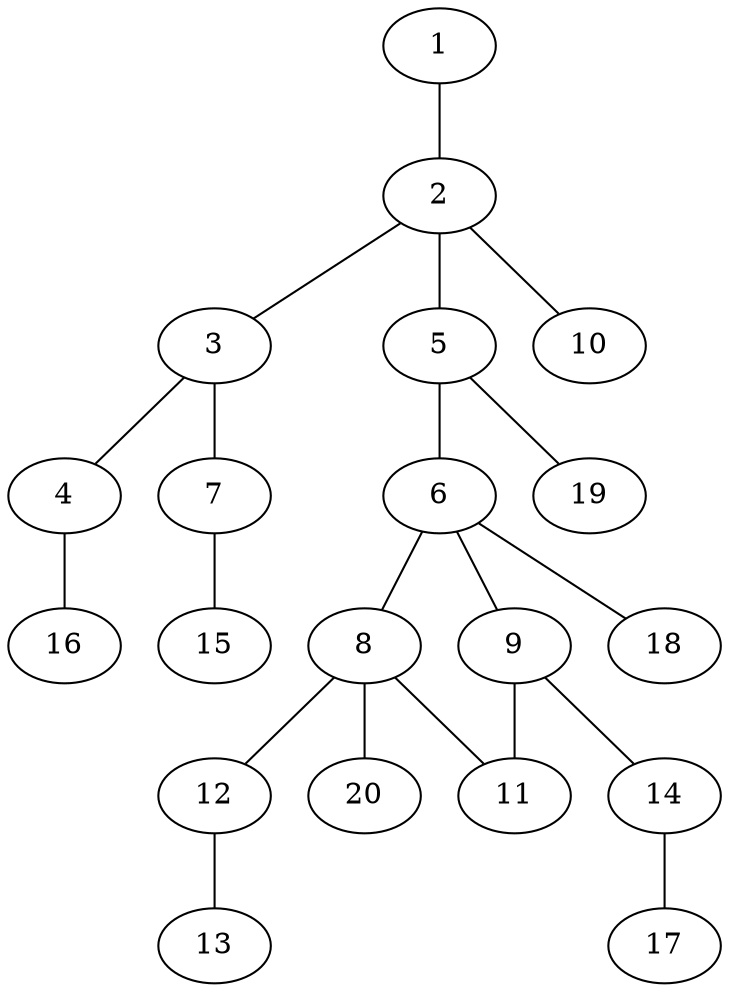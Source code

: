 graph graphname {1--2
2--3
2--5
2--10
3--4
3--7
4--16
5--6
5--19
6--8
6--9
6--18
7--15
8--11
8--12
8--20
9--11
9--14
12--13
14--17
}
